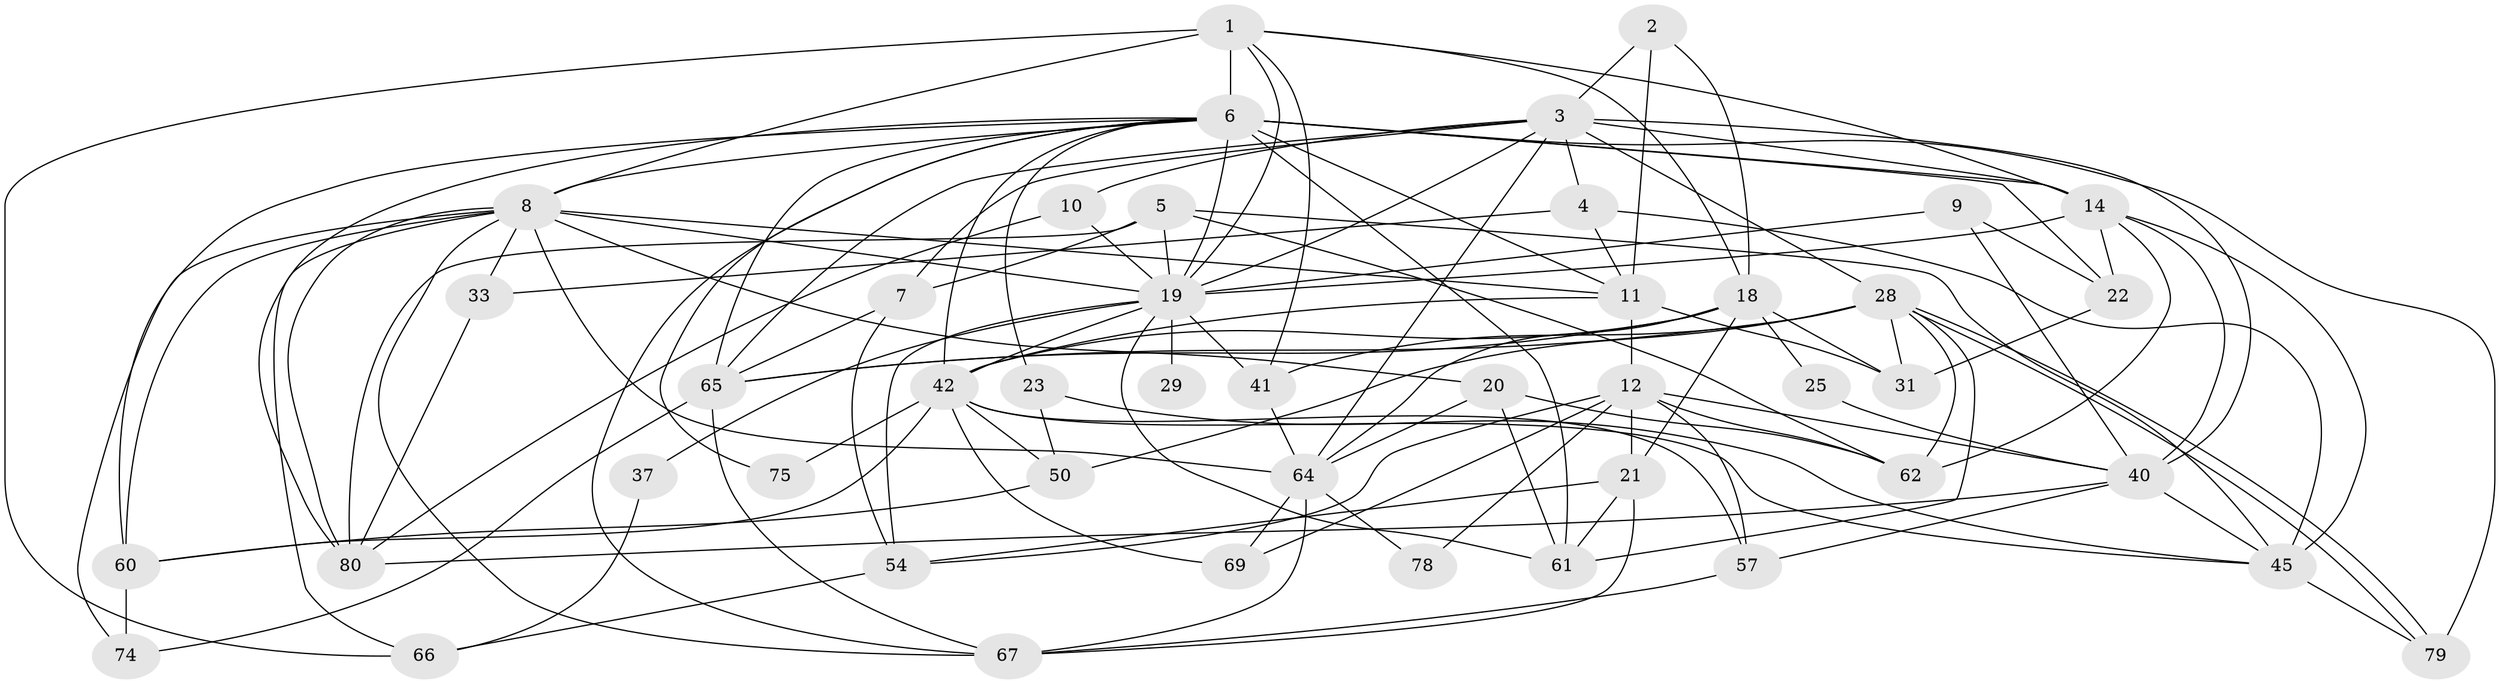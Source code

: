 // original degree distribution, {7: 0.03296703296703297, 3: 0.25274725274725274, 4: 0.34065934065934067, 5: 0.17582417582417584, 6: 0.07692307692307693, 2: 0.10989010989010989, 8: 0.01098901098901099}
// Generated by graph-tools (version 1.1) at 2025/18/03/04/25 18:18:41]
// undirected, 45 vertices, 125 edges
graph export_dot {
graph [start="1"]
  node [color=gray90,style=filled];
  1 [super="+55+77"];
  2;
  3 [super="+36+35"];
  4;
  5 [super="+26"];
  6 [super="+58+15"];
  7 [super="+82"];
  8 [super="+13"];
  9;
  10;
  11 [super="+38+83"];
  12 [super="+73+34"];
  14 [super="+24+51"];
  18 [super="+46+27"];
  19 [super="+30+32"];
  20 [super="+91"];
  21 [super="+53"];
  22;
  23;
  25;
  28 [super="+63"];
  29;
  31 [super="+52"];
  33 [super="+44"];
  37;
  40 [super="+68"];
  41;
  42 [super="+84"];
  45 [super="+59+81"];
  50;
  54 [super="+71"];
  57;
  60;
  61;
  62;
  64 [super="+76+70"];
  65;
  66 [super="+86"];
  67;
  69;
  74;
  75;
  78;
  79;
  80;
  1 -- 41;
  1 -- 8 [weight=2];
  1 -- 18;
  1 -- 19;
  1 -- 6 [weight=3];
  1 -- 66;
  1 -- 14 [weight=2];
  2 -- 11;
  2 -- 18;
  2 -- 3;
  3 -- 28;
  3 -- 19;
  3 -- 4;
  3 -- 40;
  3 -- 10;
  3 -- 65;
  3 -- 7;
  3 -- 64;
  3 -- 14;
  4 -- 11;
  4 -- 33;
  4 -- 45;
  5 -- 19;
  5 -- 7 [weight=2];
  5 -- 62;
  5 -- 80;
  5 -- 45;
  6 -- 80;
  6 -- 65;
  6 -- 8;
  6 -- 11;
  6 -- 67;
  6 -- 42;
  6 -- 75;
  6 -- 79;
  6 -- 19 [weight=2];
  6 -- 22;
  6 -- 23;
  6 -- 60;
  6 -- 61;
  6 -- 14;
  7 -- 65;
  7 -- 54;
  8 -- 33;
  8 -- 66;
  8 -- 67;
  8 -- 74;
  8 -- 11;
  8 -- 80;
  8 -- 19 [weight=2];
  8 -- 20 [weight=2];
  8 -- 60;
  8 -- 64;
  9 -- 22;
  9 -- 40;
  9 -- 19;
  10 -- 80;
  10 -- 19;
  11 -- 42;
  11 -- 12;
  11 -- 31;
  12 -- 21;
  12 -- 69;
  12 -- 78;
  12 -- 54;
  12 -- 40;
  12 -- 57;
  12 -- 62;
  14 -- 62;
  14 -- 40;
  14 -- 45;
  14 -- 19;
  14 -- 22;
  18 -- 65;
  18 -- 21 [weight=2];
  18 -- 25;
  18 -- 42;
  18 -- 31;
  18 -- 64;
  19 -- 29 [weight=2];
  19 -- 37;
  19 -- 41;
  19 -- 42;
  19 -- 61;
  19 -- 54;
  20 -- 62;
  20 -- 61;
  20 -- 64;
  21 -- 61;
  21 -- 67;
  21 -- 54;
  22 -- 31;
  23 -- 50;
  23 -- 45;
  25 -- 40;
  28 -- 79;
  28 -- 79;
  28 -- 50;
  28 -- 65;
  28 -- 41;
  28 -- 61;
  28 -- 62;
  28 -- 31;
  33 -- 80;
  37 -- 66;
  40 -- 80;
  40 -- 45;
  40 -- 57;
  41 -- 64;
  42 -- 50;
  42 -- 75;
  42 -- 69;
  42 -- 57;
  42 -- 60;
  42 -- 45;
  45 -- 79;
  50 -- 60;
  54 -- 66;
  57 -- 67;
  60 -- 74;
  64 -- 69;
  64 -- 67;
  64 -- 78;
  65 -- 67;
  65 -- 74;
}

